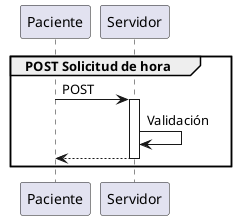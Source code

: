@startuml

group POST Solicitud de hora
Paciente -> Servidor : POST
activate Servidor
Servidor -> Servidor : Validación
return 
end

@enduml